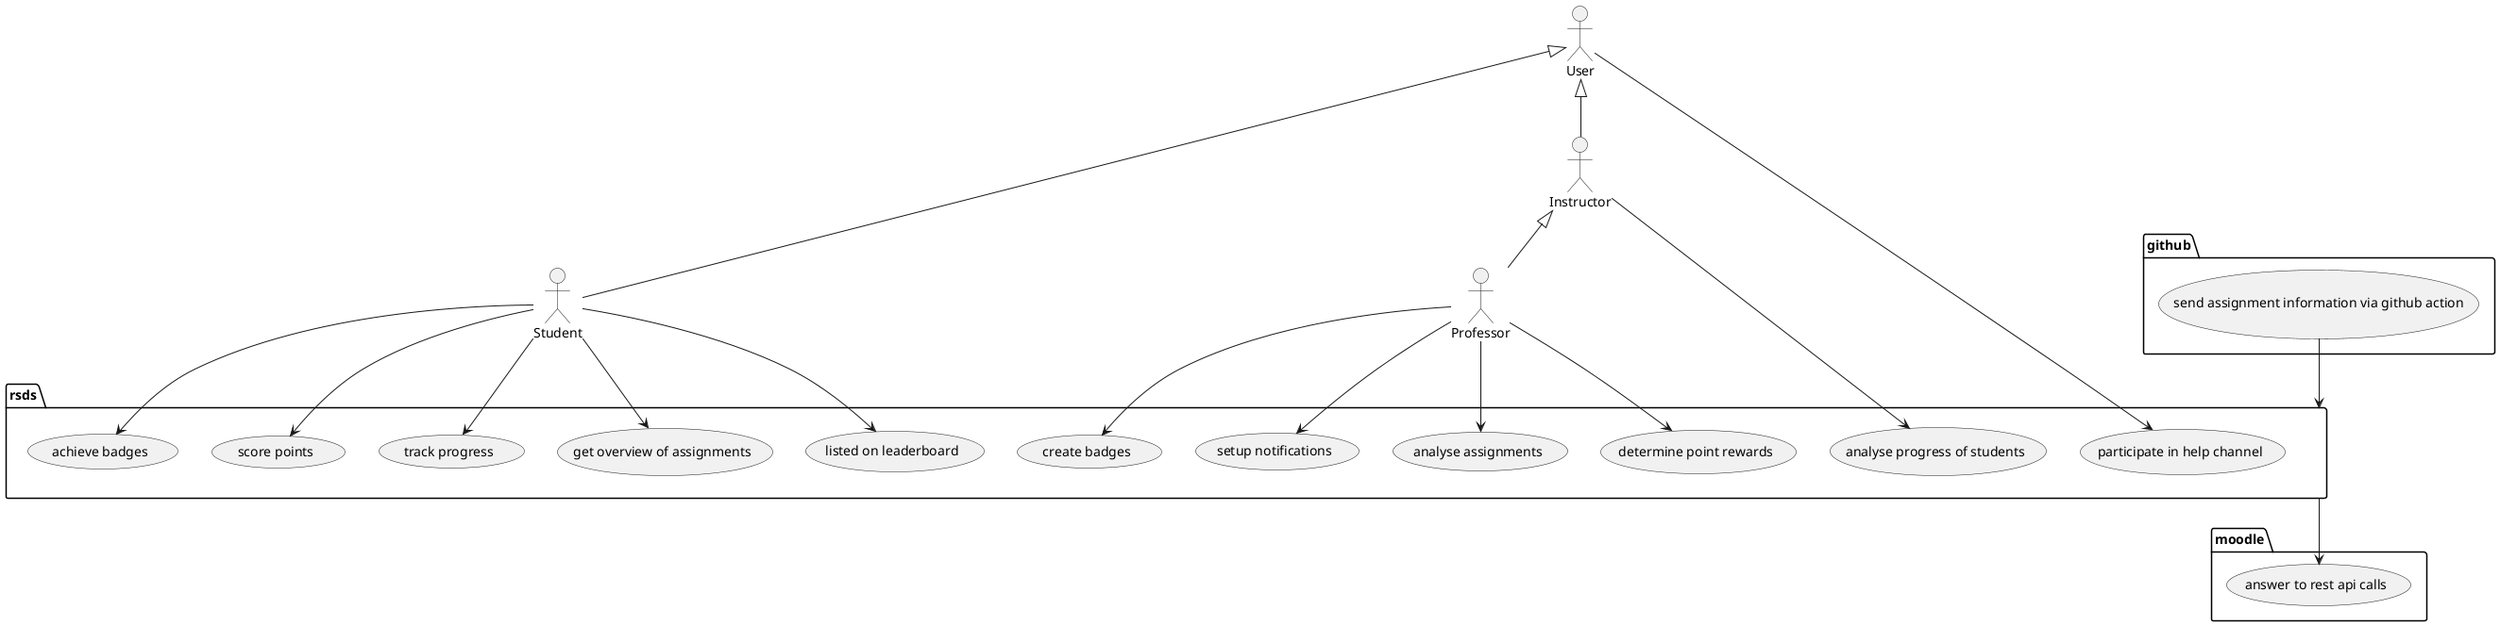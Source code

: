 @startuml

actor User as u
actor Student as s
actor Instructor as i
actor Professor as p
i <|-- p
u <|-- i
u <|-- s

package github {
    usecase "send assignment information via github action" as G1
}

package moodle {
    usecase "answer to rest api calls" as M1
}

package rsds {
    usecase "analyse assignments" as R1
    usecase "analyse progress of students" as R2
    usecase "create badges" as R3
    usecase "determine point rewards" as R4
    usecase "setup notifications" as R5
    usecase "participate in help channel" as R6
    usecase "get overview of assignments" as R7
    usecase "track progress" as R8
    usecase "score points" as R9
    usecase "achieve badges" as R10
    usecase "listed on leaderboard" as R11
}

G1 --> rsds
rsds --> M1

u --> R6

i --> R2

p --> R1
p --> R3
p --> R4
p --> R5

s --> R7
s --> R8
s --> R9
s --> R10
s --> R11

@enduml
